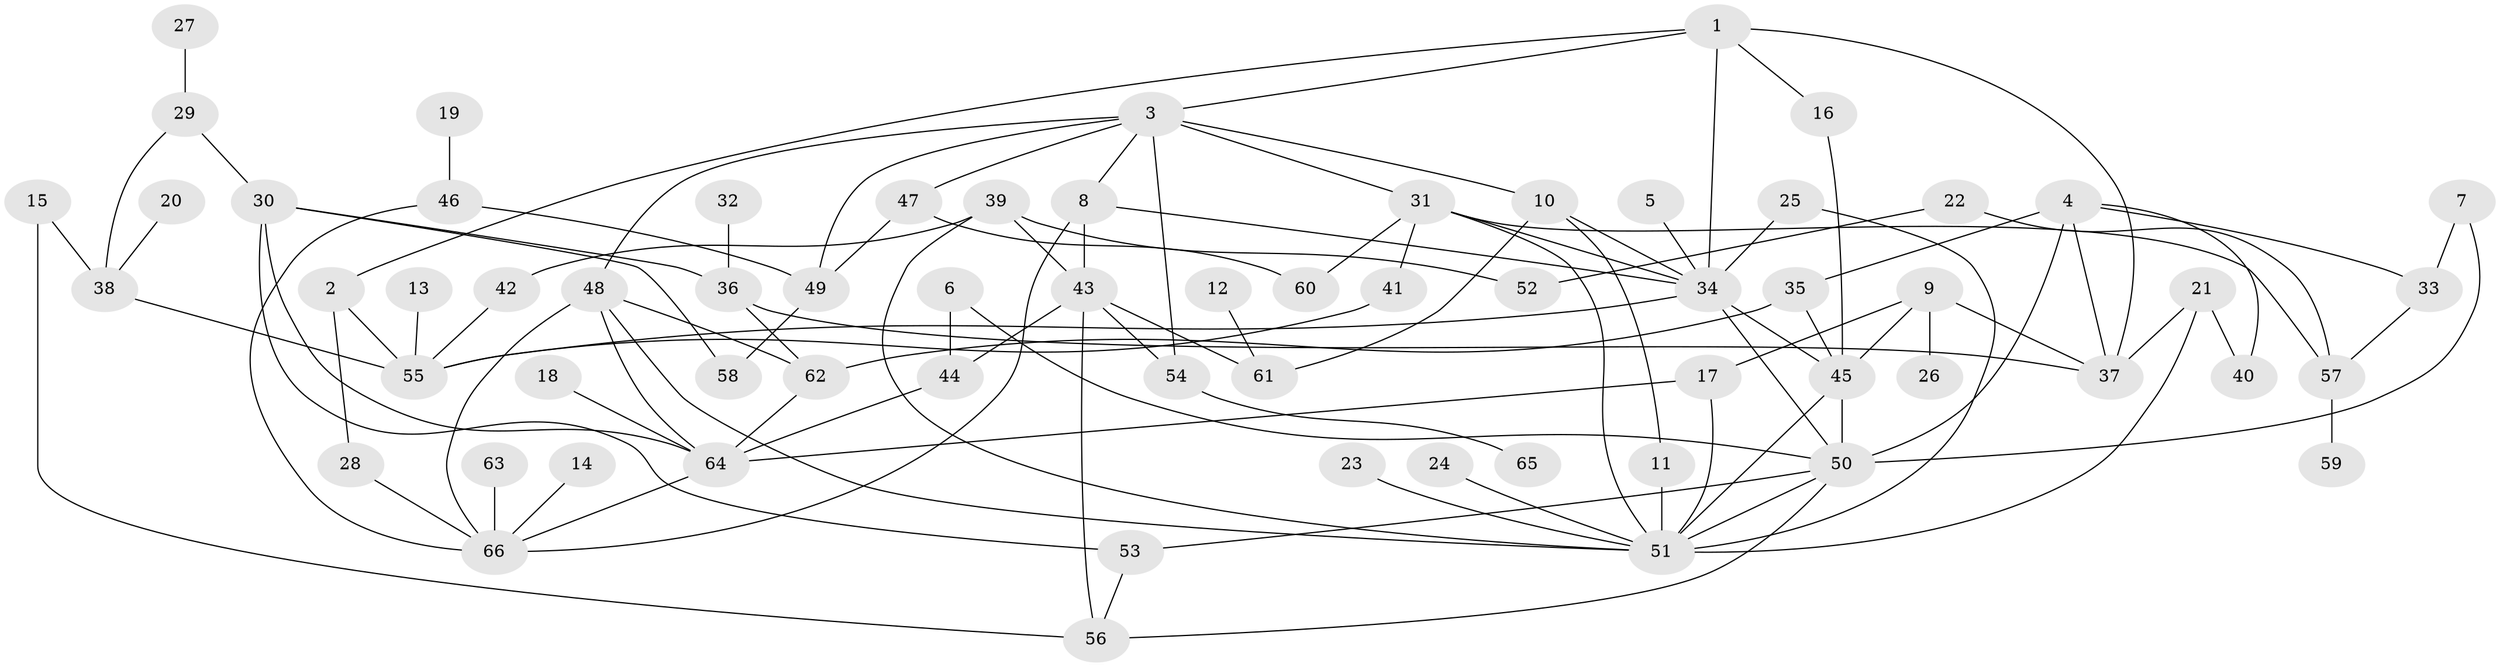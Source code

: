 // original degree distribution, {3: 0.25190839694656486, 4: 0.13740458015267176, 9: 0.007633587786259542, 5: 0.06870229007633588, 7: 0.007633587786259542, 6: 0.030534351145038167, 1: 0.21374045801526717, 2: 0.2824427480916031}
// Generated by graph-tools (version 1.1) at 2025/49/03/09/25 03:49:23]
// undirected, 66 vertices, 109 edges
graph export_dot {
graph [start="1"]
  node [color=gray90,style=filled];
  1;
  2;
  3;
  4;
  5;
  6;
  7;
  8;
  9;
  10;
  11;
  12;
  13;
  14;
  15;
  16;
  17;
  18;
  19;
  20;
  21;
  22;
  23;
  24;
  25;
  26;
  27;
  28;
  29;
  30;
  31;
  32;
  33;
  34;
  35;
  36;
  37;
  38;
  39;
  40;
  41;
  42;
  43;
  44;
  45;
  46;
  47;
  48;
  49;
  50;
  51;
  52;
  53;
  54;
  55;
  56;
  57;
  58;
  59;
  60;
  61;
  62;
  63;
  64;
  65;
  66;
  1 -- 2 [weight=1.0];
  1 -- 3 [weight=1.0];
  1 -- 16 [weight=1.0];
  1 -- 34 [weight=1.0];
  1 -- 37 [weight=1.0];
  2 -- 28 [weight=1.0];
  2 -- 55 [weight=1.0];
  3 -- 8 [weight=1.0];
  3 -- 10 [weight=1.0];
  3 -- 31 [weight=2.0];
  3 -- 47 [weight=1.0];
  3 -- 48 [weight=1.0];
  3 -- 49 [weight=1.0];
  3 -- 54 [weight=1.0];
  4 -- 33 [weight=1.0];
  4 -- 35 [weight=1.0];
  4 -- 37 [weight=1.0];
  4 -- 40 [weight=1.0];
  4 -- 50 [weight=1.0];
  5 -- 34 [weight=1.0];
  6 -- 44 [weight=1.0];
  6 -- 50 [weight=1.0];
  7 -- 33 [weight=1.0];
  7 -- 50 [weight=1.0];
  8 -- 34 [weight=1.0];
  8 -- 43 [weight=1.0];
  8 -- 66 [weight=1.0];
  9 -- 17 [weight=1.0];
  9 -- 26 [weight=1.0];
  9 -- 37 [weight=2.0];
  9 -- 45 [weight=1.0];
  10 -- 11 [weight=1.0];
  10 -- 34 [weight=1.0];
  10 -- 61 [weight=1.0];
  11 -- 51 [weight=1.0];
  12 -- 61 [weight=1.0];
  13 -- 55 [weight=1.0];
  14 -- 66 [weight=1.0];
  15 -- 38 [weight=1.0];
  15 -- 56 [weight=1.0];
  16 -- 45 [weight=1.0];
  17 -- 51 [weight=1.0];
  17 -- 64 [weight=1.0];
  18 -- 64 [weight=1.0];
  19 -- 46 [weight=1.0];
  20 -- 38 [weight=1.0];
  21 -- 37 [weight=1.0];
  21 -- 40 [weight=1.0];
  21 -- 51 [weight=1.0];
  22 -- 52 [weight=1.0];
  22 -- 57 [weight=1.0];
  23 -- 51 [weight=1.0];
  24 -- 51 [weight=1.0];
  25 -- 34 [weight=1.0];
  25 -- 51 [weight=1.0];
  27 -- 29 [weight=1.0];
  28 -- 66 [weight=1.0];
  29 -- 30 [weight=1.0];
  29 -- 38 [weight=1.0];
  30 -- 36 [weight=1.0];
  30 -- 53 [weight=1.0];
  30 -- 58 [weight=1.0];
  30 -- 64 [weight=1.0];
  31 -- 34 [weight=1.0];
  31 -- 41 [weight=1.0];
  31 -- 51 [weight=1.0];
  31 -- 57 [weight=2.0];
  31 -- 60 [weight=1.0];
  32 -- 36 [weight=1.0];
  33 -- 57 [weight=1.0];
  34 -- 45 [weight=1.0];
  34 -- 50 [weight=1.0];
  34 -- 55 [weight=1.0];
  35 -- 45 [weight=1.0];
  35 -- 62 [weight=1.0];
  36 -- 37 [weight=1.0];
  36 -- 62 [weight=1.0];
  38 -- 55 [weight=1.0];
  39 -- 42 [weight=1.0];
  39 -- 43 [weight=1.0];
  39 -- 51 [weight=1.0];
  39 -- 52 [weight=1.0];
  41 -- 55 [weight=1.0];
  42 -- 55 [weight=1.0];
  43 -- 44 [weight=1.0];
  43 -- 54 [weight=1.0];
  43 -- 56 [weight=1.0];
  43 -- 61 [weight=1.0];
  44 -- 64 [weight=1.0];
  45 -- 50 [weight=1.0];
  45 -- 51 [weight=1.0];
  46 -- 49 [weight=1.0];
  46 -- 66 [weight=1.0];
  47 -- 49 [weight=1.0];
  47 -- 60 [weight=1.0];
  48 -- 51 [weight=1.0];
  48 -- 62 [weight=1.0];
  48 -- 64 [weight=1.0];
  48 -- 66 [weight=1.0];
  49 -- 58 [weight=1.0];
  50 -- 51 [weight=1.0];
  50 -- 53 [weight=1.0];
  50 -- 56 [weight=1.0];
  53 -- 56 [weight=1.0];
  54 -- 65 [weight=1.0];
  57 -- 59 [weight=1.0];
  62 -- 64 [weight=1.0];
  63 -- 66 [weight=1.0];
  64 -- 66 [weight=1.0];
}
